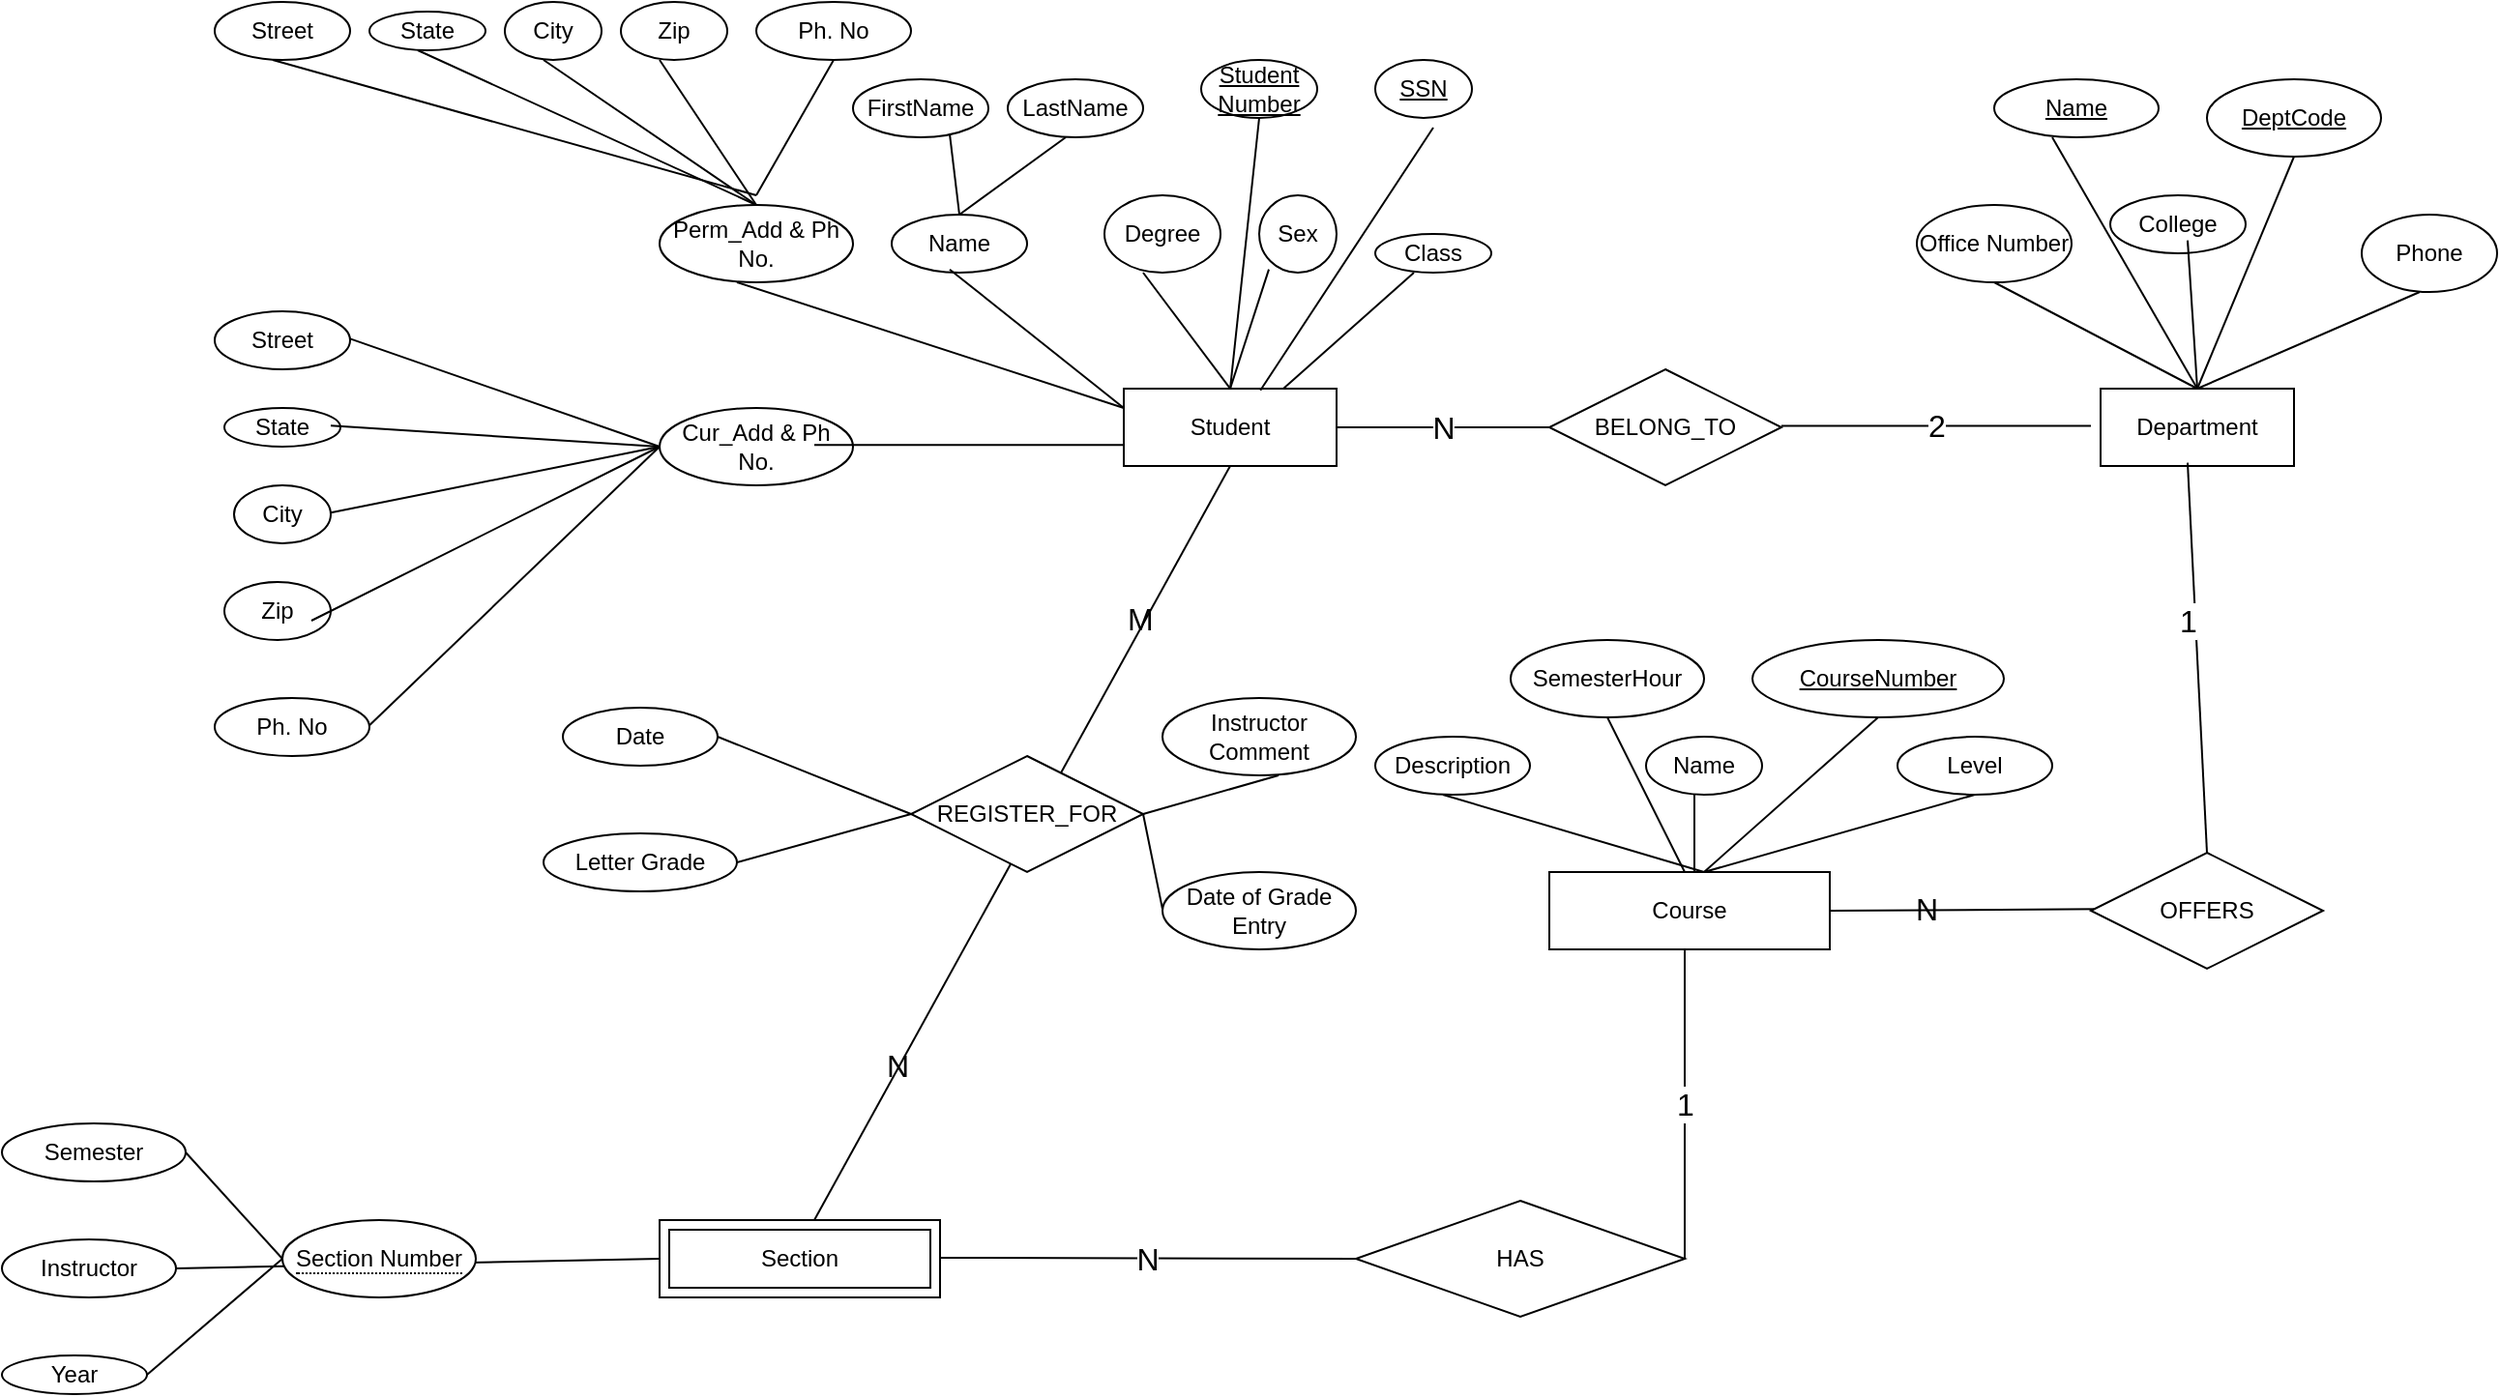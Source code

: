 <mxfile version="20.8.7" type="github">
  <diagram id="R2lEEEUBdFMjLlhIrx00" name="Page-1">
    <mxGraphModel dx="2095" dy="685" grid="1" gridSize="10" guides="1" tooltips="1" connect="1" arrows="1" fold="1" page="1" pageScale="1" pageWidth="850" pageHeight="1100" math="0" shadow="0" extFonts="Permanent Marker^https://fonts.googleapis.com/css?family=Permanent+Marker">
      <root>
        <mxCell id="0" />
        <mxCell id="1" parent="0" />
        <mxCell id="n0H7bbWaxVHC4oSOojkI-2" value="Department" style="whiteSpace=wrap;html=1;align=center;" parent="1" vertex="1">
          <mxGeometry x="605" y="250" width="100" height="40" as="geometry" />
        </mxCell>
        <mxCell id="n0H7bbWaxVHC4oSOojkI-3" value="Student" style="whiteSpace=wrap;html=1;align=center;" parent="1" vertex="1">
          <mxGeometry x="100" y="250" width="110" height="40" as="geometry" />
        </mxCell>
        <mxCell id="n0H7bbWaxVHC4oSOojkI-6" value="Section" style="shape=ext;margin=3;double=1;whiteSpace=wrap;html=1;align=center;" parent="1" vertex="1">
          <mxGeometry x="-140" y="680" width="145" height="40" as="geometry" />
        </mxCell>
        <mxCell id="n0H7bbWaxVHC4oSOojkI-9" value="SSN" style="ellipse;whiteSpace=wrap;html=1;align=center;fontStyle=4;" parent="1" vertex="1">
          <mxGeometry x="230" y="80" width="50" height="30" as="geometry" />
        </mxCell>
        <mxCell id="n0H7bbWaxVHC4oSOojkI-10" value="Student Number" style="ellipse;whiteSpace=wrap;html=1;align=center;fontStyle=4;" parent="1" vertex="1">
          <mxGeometry x="140" y="80" width="60" height="30" as="geometry" />
        </mxCell>
        <mxCell id="n0H7bbWaxVHC4oSOojkI-12" value="Sex" style="ellipse;whiteSpace=wrap;html=1;align=center;" parent="1" vertex="1">
          <mxGeometry x="170" y="150" width="40" height="40" as="geometry" />
        </mxCell>
        <mxCell id="n0H7bbWaxVHC4oSOojkI-13" value="Degree" style="ellipse;whiteSpace=wrap;html=1;align=center;" parent="1" vertex="1">
          <mxGeometry x="90" y="150" width="60" height="40" as="geometry" />
        </mxCell>
        <mxCell id="n0H7bbWaxVHC4oSOojkI-14" value="Class" style="ellipse;whiteSpace=wrap;html=1;align=center;" parent="1" vertex="1">
          <mxGeometry x="230" y="170" width="60" height="20" as="geometry" />
        </mxCell>
        <mxCell id="n0H7bbWaxVHC4oSOojkI-15" value="Name" style="ellipse;whiteSpace=wrap;html=1;align=center;" parent="1" vertex="1">
          <mxGeometry x="-20" y="160" width="70" height="30" as="geometry" />
        </mxCell>
        <mxCell id="n0H7bbWaxVHC4oSOojkI-16" value="Perm_Add &amp;amp; Ph No." style="ellipse;whiteSpace=wrap;html=1;align=center;" parent="1" vertex="1">
          <mxGeometry x="-140" y="155" width="100" height="40" as="geometry" />
        </mxCell>
        <mxCell id="n0H7bbWaxVHC4oSOojkI-17" value="Cur_Add &amp;amp; Ph No." style="ellipse;whiteSpace=wrap;html=1;align=center;" parent="1" vertex="1">
          <mxGeometry x="-140" y="260" width="100" height="40" as="geometry" />
        </mxCell>
        <mxCell id="n0H7bbWaxVHC4oSOojkI-18" value="State" style="ellipse;whiteSpace=wrap;html=1;align=center;" parent="1" vertex="1">
          <mxGeometry x="-290" y="55" width="60" height="20" as="geometry" />
        </mxCell>
        <mxCell id="n0H7bbWaxVHC4oSOojkI-19" value="City" style="ellipse;whiteSpace=wrap;html=1;align=center;" parent="1" vertex="1">
          <mxGeometry x="-220" y="50" width="50" height="30" as="geometry" />
        </mxCell>
        <mxCell id="n0H7bbWaxVHC4oSOojkI-20" value="Zip" style="ellipse;whiteSpace=wrap;html=1;align=center;" parent="1" vertex="1">
          <mxGeometry x="-160" y="50" width="55" height="30" as="geometry" />
        </mxCell>
        <mxCell id="n0H7bbWaxVHC4oSOojkI-22" value="Ph. No" style="ellipse;whiteSpace=wrap;html=1;align=center;" parent="1" vertex="1">
          <mxGeometry x="-90" y="50" width="80" height="30" as="geometry" />
        </mxCell>
        <mxCell id="n0H7bbWaxVHC4oSOojkI-30" value="Street" style="ellipse;whiteSpace=wrap;html=1;align=center;" parent="1" vertex="1">
          <mxGeometry x="-370" y="50" width="70" height="30" as="geometry" />
        </mxCell>
        <mxCell id="n0H7bbWaxVHC4oSOojkI-31" value="" style="endArrow=none;html=1;rounded=0;entryX=0.5;entryY=1;entryDx=0;entryDy=0;" parent="1" target="n0H7bbWaxVHC4oSOojkI-22" edge="1">
          <mxGeometry relative="1" as="geometry">
            <mxPoint x="-90" y="150" as="sourcePoint" />
            <mxPoint y="100" as="targetPoint" />
          </mxGeometry>
        </mxCell>
        <mxCell id="n0H7bbWaxVHC4oSOojkI-32" value="" style="endArrow=none;html=1;rounded=0;entryX=0.5;entryY=0;entryDx=0;entryDy=0;" parent="1" target="n0H7bbWaxVHC4oSOojkI-16" edge="1">
          <mxGeometry relative="1" as="geometry">
            <mxPoint x="-140" y="80" as="sourcePoint" />
            <mxPoint x="20" y="80" as="targetPoint" />
          </mxGeometry>
        </mxCell>
        <mxCell id="n0H7bbWaxVHC4oSOojkI-34" value="" style="endArrow=none;html=1;rounded=0;entryX=0.5;entryY=0;entryDx=0;entryDy=0;" parent="1" target="n0H7bbWaxVHC4oSOojkI-16" edge="1">
          <mxGeometry relative="1" as="geometry">
            <mxPoint x="-200" y="80" as="sourcePoint" />
            <mxPoint x="-40" y="80" as="targetPoint" />
          </mxGeometry>
        </mxCell>
        <mxCell id="n0H7bbWaxVHC4oSOojkI-35" value="" style="endArrow=none;html=1;rounded=0;entryX=0.5;entryY=0;entryDx=0;entryDy=0;" parent="1" target="n0H7bbWaxVHC4oSOojkI-16" edge="1">
          <mxGeometry relative="1" as="geometry">
            <mxPoint x="-265" y="75" as="sourcePoint" />
            <mxPoint x="-105" y="75" as="targetPoint" />
          </mxGeometry>
        </mxCell>
        <mxCell id="n0H7bbWaxVHC4oSOojkI-36" value="" style="endArrow=none;html=1;rounded=0;" parent="1" edge="1">
          <mxGeometry relative="1" as="geometry">
            <mxPoint x="-340" y="80" as="sourcePoint" />
            <mxPoint x="-90" y="150" as="targetPoint" />
          </mxGeometry>
        </mxCell>
        <mxCell id="n0H7bbWaxVHC4oSOojkI-37" value="FirstName" style="ellipse;whiteSpace=wrap;html=1;align=center;" parent="1" vertex="1">
          <mxGeometry x="-40" y="90" width="70" height="30" as="geometry" />
        </mxCell>
        <mxCell id="n0H7bbWaxVHC4oSOojkI-38" value="LastName" style="ellipse;whiteSpace=wrap;html=1;align=center;" parent="1" vertex="1">
          <mxGeometry x="40" y="90" width="70" height="30" as="geometry" />
        </mxCell>
        <mxCell id="n0H7bbWaxVHC4oSOojkI-39" value="" style="endArrow=none;html=1;rounded=0;entryX=0.5;entryY=0;entryDx=0;entryDy=0;" parent="1" target="n0H7bbWaxVHC4oSOojkI-15" edge="1">
          <mxGeometry relative="1" as="geometry">
            <mxPoint x="70" y="120" as="sourcePoint" />
            <mxPoint x="230" y="120" as="targetPoint" />
          </mxGeometry>
        </mxCell>
        <mxCell id="n0H7bbWaxVHC4oSOojkI-40" value="" style="endArrow=none;html=1;rounded=0;entryX=0.5;entryY=0;entryDx=0;entryDy=0;" parent="1" target="n0H7bbWaxVHC4oSOojkI-15" edge="1">
          <mxGeometry relative="1" as="geometry">
            <mxPoint x="10" y="118.33" as="sourcePoint" />
            <mxPoint x="170" y="118.33" as="targetPoint" />
          </mxGeometry>
        </mxCell>
        <mxCell id="n0H7bbWaxVHC4oSOojkI-41" value="" style="endArrow=none;html=1;rounded=0;entryX=0.5;entryY=0;entryDx=0;entryDy=0;" parent="1" target="n0H7bbWaxVHC4oSOojkI-3" edge="1">
          <mxGeometry relative="1" as="geometry">
            <mxPoint x="110" y="190" as="sourcePoint" />
            <mxPoint x="270" y="190" as="targetPoint" />
          </mxGeometry>
        </mxCell>
        <mxCell id="n0H7bbWaxVHC4oSOojkI-42" value="" style="endArrow=none;html=1;rounded=0;entryX=0.5;entryY=0;entryDx=0;entryDy=0;" parent="1" target="n0H7bbWaxVHC4oSOojkI-3" edge="1">
          <mxGeometry relative="1" as="geometry">
            <mxPoint x="170" y="110" as="sourcePoint" />
            <mxPoint x="330" y="110" as="targetPoint" />
          </mxGeometry>
        </mxCell>
        <mxCell id="n0H7bbWaxVHC4oSOojkI-44" value="" style="endArrow=none;html=1;rounded=0;entryX=0.642;entryY=0.021;entryDx=0;entryDy=0;entryPerimeter=0;" parent="1" target="n0H7bbWaxVHC4oSOojkI-3" edge="1">
          <mxGeometry relative="1" as="geometry">
            <mxPoint x="260" y="115" as="sourcePoint" />
            <mxPoint x="170" y="245" as="targetPoint" />
          </mxGeometry>
        </mxCell>
        <mxCell id="n0H7bbWaxVHC4oSOojkI-47" value="" style="endArrow=none;html=1;rounded=0;entryX=0.5;entryY=0;entryDx=0;entryDy=0;" parent="1" target="n0H7bbWaxVHC4oSOojkI-3" edge="1">
          <mxGeometry relative="1" as="geometry">
            <mxPoint x="175" y="188.33" as="sourcePoint" />
            <mxPoint x="335" y="188.33" as="targetPoint" />
          </mxGeometry>
        </mxCell>
        <mxCell id="n0H7bbWaxVHC4oSOojkI-48" value="" style="endArrow=none;html=1;rounded=0;entryX=0.75;entryY=0;entryDx=0;entryDy=0;" parent="1" target="n0H7bbWaxVHC4oSOojkI-3" edge="1">
          <mxGeometry relative="1" as="geometry">
            <mxPoint x="250" y="190" as="sourcePoint" />
            <mxPoint x="410" y="190" as="targetPoint" />
          </mxGeometry>
        </mxCell>
        <mxCell id="n0H7bbWaxVHC4oSOojkI-49" value="" style="endArrow=none;html=1;rounded=0;entryX=0;entryY=0.25;entryDx=0;entryDy=0;" parent="1" target="n0H7bbWaxVHC4oSOojkI-3" edge="1">
          <mxGeometry relative="1" as="geometry">
            <mxPoint x="10" y="188.33" as="sourcePoint" />
            <mxPoint x="170" y="188.33" as="targetPoint" />
          </mxGeometry>
        </mxCell>
        <mxCell id="n0H7bbWaxVHC4oSOojkI-50" value="" style="endArrow=none;html=1;rounded=0;entryX=0;entryY=0.25;entryDx=0;entryDy=0;" parent="1" target="n0H7bbWaxVHC4oSOojkI-3" edge="1">
          <mxGeometry relative="1" as="geometry">
            <mxPoint x="-100" y="195" as="sourcePoint" />
            <mxPoint x="60" y="195" as="targetPoint" />
          </mxGeometry>
        </mxCell>
        <mxCell id="n0H7bbWaxVHC4oSOojkI-51" value="" style="endArrow=none;html=1;rounded=0;" parent="1" edge="1">
          <mxGeometry relative="1" as="geometry">
            <mxPoint x="-60" y="279.17" as="sourcePoint" />
            <mxPoint x="100" y="279.17" as="targetPoint" />
          </mxGeometry>
        </mxCell>
        <mxCell id="n0H7bbWaxVHC4oSOojkI-52" value="Street" style="ellipse;whiteSpace=wrap;html=1;align=center;" parent="1" vertex="1">
          <mxGeometry x="-370" y="210" width="70" height="30" as="geometry" />
        </mxCell>
        <mxCell id="n0H7bbWaxVHC4oSOojkI-53" value="State" style="ellipse;whiteSpace=wrap;html=1;align=center;" parent="1" vertex="1">
          <mxGeometry x="-365" y="260" width="60" height="20" as="geometry" />
        </mxCell>
        <mxCell id="n0H7bbWaxVHC4oSOojkI-54" value="City" style="ellipse;whiteSpace=wrap;html=1;align=center;" parent="1" vertex="1">
          <mxGeometry x="-360" y="300" width="50" height="30" as="geometry" />
        </mxCell>
        <mxCell id="n0H7bbWaxVHC4oSOojkI-55" value="Zip" style="ellipse;whiteSpace=wrap;html=1;align=center;" parent="1" vertex="1">
          <mxGeometry x="-365" y="350" width="55" height="30" as="geometry" />
        </mxCell>
        <mxCell id="n0H7bbWaxVHC4oSOojkI-56" value="Ph. No" style="ellipse;whiteSpace=wrap;html=1;align=center;" parent="1" vertex="1">
          <mxGeometry x="-370" y="410" width="80" height="30" as="geometry" />
        </mxCell>
        <mxCell id="n0H7bbWaxVHC4oSOojkI-57" value="" style="endArrow=none;html=1;rounded=0;entryX=0;entryY=0.5;entryDx=0;entryDy=0;" parent="1" target="n0H7bbWaxVHC4oSOojkI-17" edge="1">
          <mxGeometry relative="1" as="geometry">
            <mxPoint x="-290" y="424.17" as="sourcePoint" />
            <mxPoint x="-130" y="424.17" as="targetPoint" />
          </mxGeometry>
        </mxCell>
        <mxCell id="n0H7bbWaxVHC4oSOojkI-58" value="" style="endArrow=none;html=1;rounded=0;" parent="1" edge="1">
          <mxGeometry relative="1" as="geometry">
            <mxPoint x="-320" y="370" as="sourcePoint" />
            <mxPoint x="-140" y="280" as="targetPoint" />
          </mxGeometry>
        </mxCell>
        <mxCell id="n0H7bbWaxVHC4oSOojkI-59" value="" style="endArrow=none;html=1;rounded=0;entryX=0;entryY=0.5;entryDx=0;entryDy=0;" parent="1" target="n0H7bbWaxVHC4oSOojkI-17" edge="1">
          <mxGeometry relative="1" as="geometry">
            <mxPoint x="-310" y="314.17" as="sourcePoint" />
            <mxPoint x="-150" y="314.17" as="targetPoint" />
          </mxGeometry>
        </mxCell>
        <mxCell id="n0H7bbWaxVHC4oSOojkI-60" value="" style="endArrow=none;html=1;rounded=0;" parent="1" edge="1">
          <mxGeometry relative="1" as="geometry">
            <mxPoint x="-310" y="269.17" as="sourcePoint" />
            <mxPoint x="-140" y="280" as="targetPoint" />
          </mxGeometry>
        </mxCell>
        <mxCell id="n0H7bbWaxVHC4oSOojkI-61" value="" style="endArrow=none;html=1;rounded=0;entryX=0;entryY=0.5;entryDx=0;entryDy=0;" parent="1" target="n0H7bbWaxVHC4oSOojkI-17" edge="1">
          <mxGeometry relative="1" as="geometry">
            <mxPoint x="-300" y="224.17" as="sourcePoint" />
            <mxPoint x="-140" y="224.17" as="targetPoint" />
          </mxGeometry>
        </mxCell>
        <mxCell id="n0H7bbWaxVHC4oSOojkI-64" value="DeptCode" style="ellipse;whiteSpace=wrap;html=1;align=center;fontStyle=4;" parent="1" vertex="1">
          <mxGeometry x="660" y="90" width="90" height="40" as="geometry" />
        </mxCell>
        <mxCell id="n0H7bbWaxVHC4oSOojkI-66" value="Phone" style="ellipse;whiteSpace=wrap;html=1;align=center;" parent="1" vertex="1">
          <mxGeometry x="740" y="160" width="70" height="40" as="geometry" />
        </mxCell>
        <mxCell id="n0H7bbWaxVHC4oSOojkI-67" value="Office Number" style="ellipse;whiteSpace=wrap;html=1;align=center;" parent="1" vertex="1">
          <mxGeometry x="510" y="155" width="80" height="40" as="geometry" />
        </mxCell>
        <mxCell id="n0H7bbWaxVHC4oSOojkI-68" value="Name" style="ellipse;whiteSpace=wrap;html=1;align=center;fontStyle=4;" parent="1" vertex="1">
          <mxGeometry x="550" y="90" width="85" height="30" as="geometry" />
        </mxCell>
        <mxCell id="n0H7bbWaxVHC4oSOojkI-69" value="College" style="ellipse;whiteSpace=wrap;html=1;align=center;" parent="1" vertex="1">
          <mxGeometry x="610" y="150" width="70" height="30" as="geometry" />
        </mxCell>
        <mxCell id="n0H7bbWaxVHC4oSOojkI-73" value="" style="endArrow=none;html=1;rounded=0;entryX=0.5;entryY=0;entryDx=0;entryDy=0;" parent="1" target="n0H7bbWaxVHC4oSOojkI-2" edge="1">
          <mxGeometry relative="1" as="geometry">
            <mxPoint x="770" y="200" as="sourcePoint" />
            <mxPoint x="930" y="200" as="targetPoint" />
          </mxGeometry>
        </mxCell>
        <mxCell id="n0H7bbWaxVHC4oSOojkI-74" value="" style="endArrow=none;html=1;rounded=0;entryX=0.5;entryY=0;entryDx=0;entryDy=0;" parent="1" target="n0H7bbWaxVHC4oSOojkI-2" edge="1">
          <mxGeometry relative="1" as="geometry">
            <mxPoint x="650" y="173.33" as="sourcePoint" />
            <mxPoint x="810" y="173.33" as="targetPoint" />
          </mxGeometry>
        </mxCell>
        <mxCell id="n0H7bbWaxVHC4oSOojkI-75" value="" style="endArrow=none;html=1;rounded=0;entryX=0.5;entryY=0;entryDx=0;entryDy=0;" parent="1" target="n0H7bbWaxVHC4oSOojkI-2" edge="1">
          <mxGeometry relative="1" as="geometry">
            <mxPoint x="705" y="130" as="sourcePoint" />
            <mxPoint x="865" y="130" as="targetPoint" />
          </mxGeometry>
        </mxCell>
        <mxCell id="n0H7bbWaxVHC4oSOojkI-76" value="" style="endArrow=none;html=1;rounded=0;entryX=0.5;entryY=0;entryDx=0;entryDy=0;" parent="1" target="n0H7bbWaxVHC4oSOojkI-2" edge="1">
          <mxGeometry relative="1" as="geometry">
            <mxPoint x="580" y="120" as="sourcePoint" />
            <mxPoint x="740" y="120" as="targetPoint" />
          </mxGeometry>
        </mxCell>
        <mxCell id="n0H7bbWaxVHC4oSOojkI-77" value="" style="endArrow=none;html=1;rounded=0;entryX=0.5;entryY=0;entryDx=0;entryDy=0;" parent="1" target="n0H7bbWaxVHC4oSOojkI-2" edge="1">
          <mxGeometry relative="1" as="geometry">
            <mxPoint x="550" y="195" as="sourcePoint" />
            <mxPoint x="710" y="195" as="targetPoint" />
          </mxGeometry>
        </mxCell>
        <mxCell id="n0H7bbWaxVHC4oSOojkI-83" value="Name" style="ellipse;whiteSpace=wrap;html=1;align=center;" parent="1" vertex="1">
          <mxGeometry x="370" y="430" width="60" height="30" as="geometry" />
        </mxCell>
        <mxCell id="n0H7bbWaxVHC4oSOojkI-84" value="CourseNumber" style="ellipse;whiteSpace=wrap;html=1;align=center;fontStyle=4;" parent="1" vertex="1">
          <mxGeometry x="425" y="380" width="130" height="40" as="geometry" />
        </mxCell>
        <mxCell id="n0H7bbWaxVHC4oSOojkI-86" value="Description" style="ellipse;whiteSpace=wrap;html=1;align=center;" parent="1" vertex="1">
          <mxGeometry x="230" y="430" width="80" height="30" as="geometry" />
        </mxCell>
        <mxCell id="n0H7bbWaxVHC4oSOojkI-87" value="SemesterHour" style="ellipse;whiteSpace=wrap;html=1;align=center;" parent="1" vertex="1">
          <mxGeometry x="300" y="380" width="100" height="40" as="geometry" />
        </mxCell>
        <mxCell id="n0H7bbWaxVHC4oSOojkI-88" value="Level" style="ellipse;whiteSpace=wrap;html=1;align=center;" parent="1" vertex="1">
          <mxGeometry x="500" y="430" width="80" height="30" as="geometry" />
        </mxCell>
        <mxCell id="n0H7bbWaxVHC4oSOojkI-95" value="" style="endArrow=none;html=1;rounded=0;" parent="1" edge="1">
          <mxGeometry relative="1" as="geometry">
            <mxPoint x="350" y="420" as="sourcePoint" />
            <mxPoint x="390" y="500" as="targetPoint" />
          </mxGeometry>
        </mxCell>
        <mxCell id="n0H7bbWaxVHC4oSOojkI-96" value="" style="endArrow=none;html=1;rounded=0;entryX=0.5;entryY=0;entryDx=0;entryDy=0;" parent="1" edge="1">
          <mxGeometry relative="1" as="geometry">
            <mxPoint x="540" y="460" as="sourcePoint" />
            <mxPoint x="400" y="500" as="targetPoint" />
          </mxGeometry>
        </mxCell>
        <mxCell id="n0H7bbWaxVHC4oSOojkI-97" value="" style="endArrow=none;html=1;rounded=0;" parent="1" edge="1">
          <mxGeometry relative="1" as="geometry">
            <mxPoint x="395" y="460" as="sourcePoint" />
            <mxPoint x="395" y="500" as="targetPoint" />
          </mxGeometry>
        </mxCell>
        <mxCell id="n0H7bbWaxVHC4oSOojkI-98" value="" style="endArrow=none;html=1;rounded=0;entryX=0.5;entryY=0;entryDx=0;entryDy=0;" parent="1" edge="1">
          <mxGeometry relative="1" as="geometry">
            <mxPoint x="490" y="420" as="sourcePoint" />
            <mxPoint x="400" y="500" as="targetPoint" />
          </mxGeometry>
        </mxCell>
        <mxCell id="n0H7bbWaxVHC4oSOojkI-99" value="" style="endArrow=none;html=1;rounded=0;entryX=0.5;entryY=0;entryDx=0;entryDy=0;" parent="1" edge="1">
          <mxGeometry relative="1" as="geometry">
            <mxPoint x="265" y="460" as="sourcePoint" />
            <mxPoint x="400" y="500" as="targetPoint" />
          </mxGeometry>
        </mxCell>
        <mxCell id="n0H7bbWaxVHC4oSOojkI-104" value="HAS" style="shape=rhombus;perimeter=rhombusPerimeter;whiteSpace=wrap;html=1;align=center;" parent="1" vertex="1">
          <mxGeometry x="220" y="670" width="170" height="60" as="geometry" />
        </mxCell>
        <mxCell id="n0H7bbWaxVHC4oSOojkI-117" value="Semester" style="ellipse;whiteSpace=wrap;html=1;align=center;" parent="1" vertex="1">
          <mxGeometry x="-480" y="630" width="95" height="30" as="geometry" />
        </mxCell>
        <mxCell id="n0H7bbWaxVHC4oSOojkI-118" value="Year" style="ellipse;whiteSpace=wrap;html=1;align=center;" parent="1" vertex="1">
          <mxGeometry x="-480" y="750" width="75" height="20" as="geometry" />
        </mxCell>
        <mxCell id="n0H7bbWaxVHC4oSOojkI-122" value="Instructor" style="ellipse;whiteSpace=wrap;html=1;align=center;" parent="1" vertex="1">
          <mxGeometry x="-480" y="690" width="90" height="30" as="geometry" />
        </mxCell>
        <mxCell id="n0H7bbWaxVHC4oSOojkI-124" value="" style="endArrow=none;html=1;rounded=0;exitX=0;exitY=0.5;exitDx=0;exitDy=0;entryX=1;entryY=0.5;entryDx=0;entryDy=0;" parent="1" source="n0H7bbWaxVHC4oSOojkI-154" target="n0H7bbWaxVHC4oSOojkI-118" edge="1">
          <mxGeometry relative="1" as="geometry">
            <mxPoint x="-140" y="710" as="sourcePoint" />
            <mxPoint x="-400" y="760" as="targetPoint" />
          </mxGeometry>
        </mxCell>
        <mxCell id="n0H7bbWaxVHC4oSOojkI-125" value="" style="endArrow=none;html=1;rounded=0;entryX=0;entryY=0.5;entryDx=0;entryDy=0;exitX=1;exitY=0.5;exitDx=0;exitDy=0;" parent="1" source="n0H7bbWaxVHC4oSOojkI-117" target="n0H7bbWaxVHC4oSOojkI-154" edge="1">
          <mxGeometry relative="1" as="geometry">
            <mxPoint x="-10" y="530" as="sourcePoint" />
            <mxPoint x="150" y="530" as="targetPoint" />
          </mxGeometry>
        </mxCell>
        <mxCell id="n0H7bbWaxVHC4oSOojkI-126" value="" style="endArrow=none;html=1;rounded=0;exitX=1;exitY=0.5;exitDx=0;exitDy=0;" parent="1" source="n0H7bbWaxVHC4oSOojkI-122" edge="1">
          <mxGeometry relative="1" as="geometry">
            <mxPoint x="-20" y="490" as="sourcePoint" />
            <mxPoint x="-140" y="700" as="targetPoint" />
          </mxGeometry>
        </mxCell>
        <mxCell id="n0H7bbWaxVHC4oSOojkI-130" value="" style="endArrow=none;html=1;rounded=0;exitX=0.5;exitY=1;exitDx=0;exitDy=0;" parent="1" source="n0H7bbWaxVHC4oSOojkI-3" edge="1">
          <mxGeometry relative="1" as="geometry">
            <mxPoint x="280" y="480" as="sourcePoint" />
            <mxPoint x="-60" y="680" as="targetPoint" />
          </mxGeometry>
        </mxCell>
        <mxCell id="n0H7bbWaxVHC4oSOojkI-131" value="M" style="resizable=0;html=1;align=left;verticalAlign=bottom;fontSize=16;" parent="n0H7bbWaxVHC4oSOojkI-130" connectable="0" vertex="1">
          <mxGeometry x="-1" relative="1" as="geometry">
            <mxPoint x="-55" y="90" as="offset" />
          </mxGeometry>
        </mxCell>
        <mxCell id="n0H7bbWaxVHC4oSOojkI-132" value="N" style="resizable=0;html=1;align=right;verticalAlign=bottom;fontSize=16;" parent="n0H7bbWaxVHC4oSOojkI-130" connectable="0" vertex="1">
          <mxGeometry x="1" relative="1" as="geometry">
            <mxPoint x="50" y="-69" as="offset" />
          </mxGeometry>
        </mxCell>
        <mxCell id="n0H7bbWaxVHC4oSOojkI-134" value="REGISTER_FOR" style="shape=rhombus;perimeter=rhombusPerimeter;whiteSpace=wrap;html=1;align=center;" parent="1" vertex="1">
          <mxGeometry x="-10" y="440" width="120" height="60" as="geometry" />
        </mxCell>
        <mxCell id="n0H7bbWaxVHC4oSOojkI-136" value="Date" style="ellipse;whiteSpace=wrap;html=1;align=center;" parent="1" vertex="1">
          <mxGeometry x="-190" y="415" width="80" height="30" as="geometry" />
        </mxCell>
        <mxCell id="n0H7bbWaxVHC4oSOojkI-137" value="Letter Grade" style="ellipse;whiteSpace=wrap;html=1;align=center;" parent="1" vertex="1">
          <mxGeometry x="-200" y="480" width="100" height="30" as="geometry" />
        </mxCell>
        <mxCell id="n0H7bbWaxVHC4oSOojkI-138" value="Date of Grade Entry" style="ellipse;whiteSpace=wrap;html=1;align=center;" parent="1" vertex="1">
          <mxGeometry x="120" y="500" width="100" height="40" as="geometry" />
        </mxCell>
        <mxCell id="n0H7bbWaxVHC4oSOojkI-140" value="Instructor Comment" style="ellipse;whiteSpace=wrap;html=1;align=center;" parent="1" vertex="1">
          <mxGeometry x="120" y="410" width="100" height="40" as="geometry" />
        </mxCell>
        <mxCell id="n0H7bbWaxVHC4oSOojkI-141" value="" style="endArrow=none;html=1;rounded=0;exitX=1;exitY=0.5;exitDx=0;exitDy=0;" parent="1" source="n0H7bbWaxVHC4oSOojkI-134" edge="1">
          <mxGeometry relative="1" as="geometry">
            <mxPoint x="80" y="490" as="sourcePoint" />
            <mxPoint x="120" y="519.17" as="targetPoint" />
          </mxGeometry>
        </mxCell>
        <mxCell id="n0H7bbWaxVHC4oSOojkI-142" value="" style="endArrow=none;html=1;rounded=0;entryX=1;entryY=0.5;entryDx=0;entryDy=0;" parent="1" target="n0H7bbWaxVHC4oSOojkI-134" edge="1">
          <mxGeometry relative="1" as="geometry">
            <mxPoint x="180" y="450" as="sourcePoint" />
            <mxPoint x="340" y="450" as="targetPoint" />
          </mxGeometry>
        </mxCell>
        <mxCell id="n0H7bbWaxVHC4oSOojkI-143" value="" style="endArrow=none;html=1;rounded=0;entryX=0;entryY=0.5;entryDx=0;entryDy=0;exitX=1;exitY=0.5;exitDx=0;exitDy=0;" parent="1" source="n0H7bbWaxVHC4oSOojkI-137" target="n0H7bbWaxVHC4oSOojkI-134" edge="1">
          <mxGeometry relative="1" as="geometry">
            <mxPoint x="-17.5" y="494.17" as="sourcePoint" />
            <mxPoint x="142.5" y="494.17" as="targetPoint" />
          </mxGeometry>
        </mxCell>
        <mxCell id="n0H7bbWaxVHC4oSOojkI-144" value="" style="endArrow=none;html=1;rounded=0;entryX=0;entryY=0.5;entryDx=0;entryDy=0;" parent="1" target="n0H7bbWaxVHC4oSOojkI-134" edge="1">
          <mxGeometry relative="1" as="geometry">
            <mxPoint x="-110" y="430" as="sourcePoint" />
            <mxPoint x="50" y="430" as="targetPoint" />
          </mxGeometry>
        </mxCell>
        <mxCell id="n0H7bbWaxVHC4oSOojkI-150" value="" style="endArrow=none;html=1;rounded=0;entryX=1;entryY=0.5;entryDx=0;entryDy=0;" parent="1" target="n0H7bbWaxVHC4oSOojkI-157" edge="1">
          <mxGeometry relative="1" as="geometry">
            <mxPoint x="605" y="519.17" as="sourcePoint" />
            <mxPoint x="475" y="519.34" as="targetPoint" />
          </mxGeometry>
        </mxCell>
        <mxCell id="n0H7bbWaxVHC4oSOojkI-151" value="N" style="resizable=0;html=1;align=right;verticalAlign=bottom;fontSize=16;" parent="n0H7bbWaxVHC4oSOojkI-150" connectable="0" vertex="1">
          <mxGeometry x="1" relative="1" as="geometry">
            <mxPoint x="56" y="11" as="offset" />
          </mxGeometry>
        </mxCell>
        <mxCell id="n0H7bbWaxVHC4oSOojkI-152" value="OFFERS" style="shape=rhombus;perimeter=rhombusPerimeter;whiteSpace=wrap;html=1;align=center;" parent="1" vertex="1">
          <mxGeometry x="600" y="490" width="120" height="60" as="geometry" />
        </mxCell>
        <mxCell id="n0H7bbWaxVHC4oSOojkI-153" value="1" style="endArrow=none;html=1;rounded=0;entryX=0.5;entryY=0;entryDx=0;entryDy=0;fontSize=16;" parent="1" target="n0H7bbWaxVHC4oSOojkI-152" edge="1">
          <mxGeometry x="-0.192" y="-4" relative="1" as="geometry">
            <mxPoint x="650" y="288.33" as="sourcePoint" />
            <mxPoint x="810" y="288.33" as="targetPoint" />
            <mxPoint as="offset" />
          </mxGeometry>
        </mxCell>
        <mxCell id="n0H7bbWaxVHC4oSOojkI-154" value="&lt;span style=&quot;border-bottom: 1px dotted&quot;&gt;Section Number&lt;/span&gt;" style="ellipse;whiteSpace=wrap;html=1;align=center;" parent="1" vertex="1">
          <mxGeometry x="-335" y="680" width="100" height="40" as="geometry" />
        </mxCell>
        <mxCell id="n0H7bbWaxVHC4oSOojkI-157" value="Course" style="whiteSpace=wrap;html=1;align=center;" parent="1" vertex="1">
          <mxGeometry x="320" y="500" width="145" height="40" as="geometry" />
        </mxCell>
        <mxCell id="n0H7bbWaxVHC4oSOojkI-158" value="BELONG_TO" style="shape=rhombus;perimeter=rhombusPerimeter;whiteSpace=wrap;html=1;align=center;" parent="1" vertex="1">
          <mxGeometry x="320" y="240" width="120" height="60" as="geometry" />
        </mxCell>
        <mxCell id="n0H7bbWaxVHC4oSOojkI-159" value="N" style="endArrow=none;html=1;rounded=0;exitX=1;exitY=0.5;exitDx=0;exitDy=0;entryX=0;entryY=0.5;entryDx=0;entryDy=0;fontSize=16;" parent="1" source="n0H7bbWaxVHC4oSOojkI-3" target="n0H7bbWaxVHC4oSOojkI-158" edge="1">
          <mxGeometry relative="1" as="geometry">
            <mxPoint x="90" y="430" as="sourcePoint" />
            <mxPoint x="250" y="430" as="targetPoint" />
          </mxGeometry>
        </mxCell>
        <mxCell id="n0H7bbWaxVHC4oSOojkI-164" value="2" style="endArrow=none;html=1;rounded=0;fontSize=16;" parent="1" edge="1">
          <mxGeometry relative="1" as="geometry">
            <mxPoint x="440" y="269.23" as="sourcePoint" />
            <mxPoint x="600" y="269.23" as="targetPoint" />
          </mxGeometry>
        </mxCell>
        <mxCell id="IqWRySmIQeh-WMFolFeh-1" value="N" style="endArrow=none;html=1;rounded=0;entryX=0;entryY=0.5;entryDx=0;entryDy=0;fontSize=16;" edge="1" parent="1" target="n0H7bbWaxVHC4oSOojkI-104">
          <mxGeometry relative="1" as="geometry">
            <mxPoint x="5" y="699.5" as="sourcePoint" />
            <mxPoint x="165" y="699.5" as="targetPoint" />
          </mxGeometry>
        </mxCell>
        <mxCell id="IqWRySmIQeh-WMFolFeh-2" value="1" style="endArrow=none;html=1;rounded=0;fontSize=16;entryX=1;entryY=0.5;entryDx=0;entryDy=0;" edge="1" parent="1" target="n0H7bbWaxVHC4oSOojkI-104">
          <mxGeometry relative="1" as="geometry">
            <mxPoint x="390" y="540" as="sourcePoint" />
            <mxPoint x="550" y="540" as="targetPoint" />
          </mxGeometry>
        </mxCell>
      </root>
    </mxGraphModel>
  </diagram>
</mxfile>
